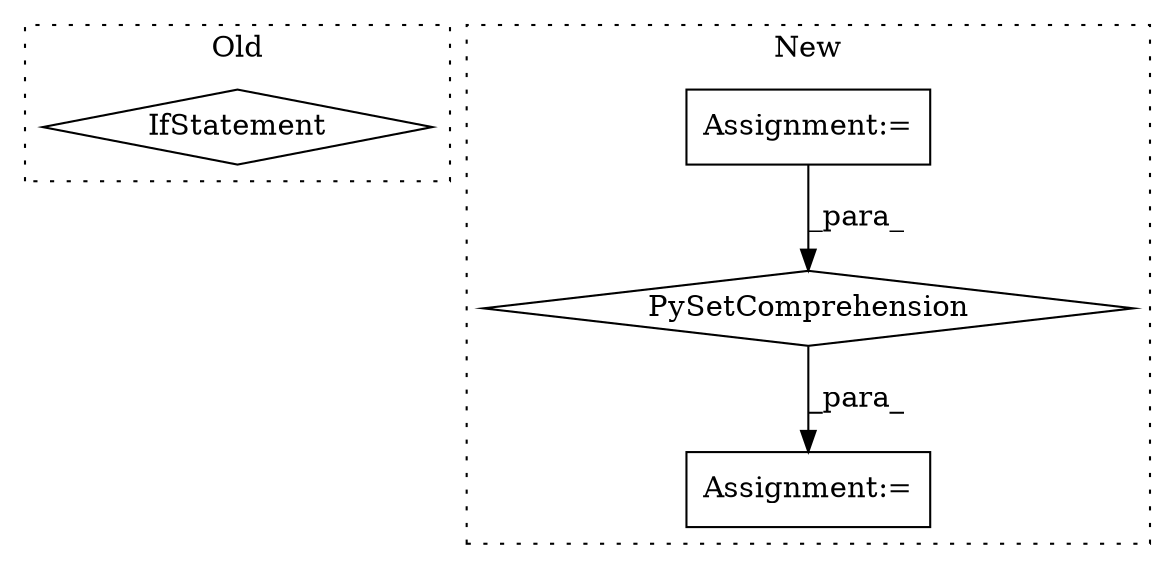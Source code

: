 digraph G {
subgraph cluster0 {
1 [label="IfStatement" a="25" s="18069,18088" l="4,2" shape="diamond"];
label = "Old";
style="dotted";
}
subgraph cluster1 {
2 [label="PySetComprehension" a="111" s="16803" l="163" shape="diamond"];
3 [label="Assignment:=" a="7" s="16919" l="34" shape="box"];
4 [label="Assignment:=" a="7" s="16969" l="1" shape="box"];
label = "New";
style="dotted";
}
2 -> 4 [label="_para_"];
3 -> 2 [label="_para_"];
}